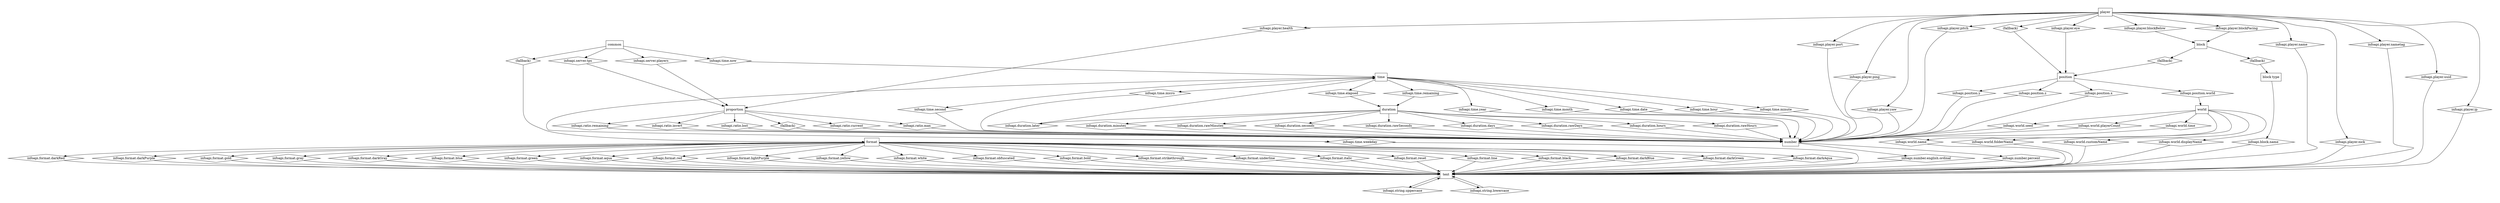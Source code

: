digraph InfoAPI_Defaults {
	graph [pad=0.5, nodesep=0.5];
	SOFe_InfoAPI_StringInfo [label = "text", shape = "box"]
	SOFe_InfoAPI_NumberInfo [label = "number", shape = "box"]
	SOFe_InfoAPI_RatioInfo [label = "proportion", shape = "box"]
	SOFe_InfoAPI_PositionInfo [label = "position", shape = "box"]
	SOFe_InfoAPI_WorldInfo [label = "world", shape = "box"]
	SOFe_InfoAPI_BlockTypeInfo [label = "block type", shape = "box"]
	SOFe_InfoAPI_BlockInfo [label = "block", shape = "box"]
	SOFe_InfoAPI_CommonInfo [label = "common", shape = "box"]
	SOFe_InfoAPI_TimeInfo [label = "time", shape = "box"]
	SOFe_InfoAPI_FormatInfo [label = "format", shape = "box"]
	SOFe_InfoAPI_PlayerInfo [label = "player", shape = "box"]
	SOFe_InfoAPI_DurationInfo [label = "duration", shape = "box"]
	_anon_edge_0 [label = "infoapi.string.uppercase", shape = "diamond"]
	SOFe_InfoAPI_StringInfo -> _anon_edge_0
	_anon_edge_0 -> SOFe_InfoAPI_StringInfo
	_anon_edge_1 [label = "infoapi.string.lowercase", shape = "diamond"]
	SOFe_InfoAPI_StringInfo -> _anon_edge_1
	_anon_edge_1 -> SOFe_InfoAPI_StringInfo
	_anon_edge_2 [label = "infoapi.number.english.ordinal", shape = "diamond"]
	SOFe_InfoAPI_NumberInfo -> _anon_edge_2
	_anon_edge_2 -> SOFe_InfoAPI_StringInfo
	_anon_edge_3 [label = "infoapi.number.percent", shape = "diamond"]
	SOFe_InfoAPI_NumberInfo -> _anon_edge_3
	_anon_edge_3 -> SOFe_InfoAPI_StringInfo
	_anon_edge_4 [label = "infoapi.ratio.current", shape = "diamond"]
	SOFe_InfoAPI_RatioInfo -> _anon_edge_4
	_anon_edge_4 -> SOFe_InfoAPI_NumberInfo
	_anon_edge_5 [label = "infoapi.ratio.max", shape = "diamond"]
	SOFe_InfoAPI_RatioInfo -> _anon_edge_5
	_anon_edge_5 -> SOFe_InfoAPI_NumberInfo
	_anon_edge_6 [label = "infoapi.ratio.remaining", shape = "diamond"]
	SOFe_InfoAPI_RatioInfo -> _anon_edge_6
	_anon_edge_6 -> SOFe_InfoAPI_NumberInfo
	_anon_edge_7 [label = "infoapi.ratio.invert", shape = "diamond"]
	SOFe_InfoAPI_RatioInfo -> _anon_edge_7
	_anon_edge_7 -> SOFe_InfoAPI_NumberInfo
	_anon_edge_8 [label = "infoapi.ratio.lost", shape = "diamond"]
	SOFe_InfoAPI_RatioInfo -> _anon_edge_8
	_anon_edge_8 -> SOFe_InfoAPI_NumberInfo
	_anon_edge_9 [label = "(fallback)", shape = "diamond"]
	SOFe_InfoAPI_RatioInfo -> _anon_edge_9
	_anon_edge_9 -> SOFe_InfoAPI_NumberInfo
	_anon_edge_10 [label = "infoapi.position.x", shape = "diamond"]
	SOFe_InfoAPI_PositionInfo -> _anon_edge_10
	_anon_edge_10 -> SOFe_InfoAPI_NumberInfo
	_anon_edge_11 [label = "infoapi.position.y", shape = "diamond"]
	SOFe_InfoAPI_PositionInfo -> _anon_edge_11
	_anon_edge_11 -> SOFe_InfoAPI_NumberInfo
	_anon_edge_12 [label = "infoapi.position.z", shape = "diamond"]
	SOFe_InfoAPI_PositionInfo -> _anon_edge_12
	_anon_edge_12 -> SOFe_InfoAPI_NumberInfo
	_anon_edge_13 [label = "infoapi.position.world", shape = "diamond"]
	SOFe_InfoAPI_PositionInfo -> _anon_edge_13
	_anon_edge_13 -> SOFe_InfoAPI_WorldInfo
	_anon_edge_14 [label = "infoapi.world.name", shape = "diamond"]
	SOFe_InfoAPI_WorldInfo -> _anon_edge_14
	_anon_edge_14 -> SOFe_InfoAPI_StringInfo
	_anon_edge_15 [label = "infoapi.world.folderName", shape = "diamond"]
	SOFe_InfoAPI_WorldInfo -> _anon_edge_15
	_anon_edge_15 -> SOFe_InfoAPI_StringInfo
	_anon_edge_16 [label = "infoapi.world.customName", shape = "diamond"]
	SOFe_InfoAPI_WorldInfo -> _anon_edge_16
	_anon_edge_16 -> SOFe_InfoAPI_StringInfo
	_anon_edge_17 [label = "infoapi.world.displayName", shape = "diamond"]
	SOFe_InfoAPI_WorldInfo -> _anon_edge_17
	_anon_edge_17 -> SOFe_InfoAPI_StringInfo
	_anon_edge_18 [label = "infoapi.world.time", shape = "diamond"]
	SOFe_InfoAPI_WorldInfo -> _anon_edge_18
	_anon_edge_18 -> SOFe_InfoAPI_NumberInfo
	_anon_edge_19 [label = "infoapi.world.seed", shape = "diamond"]
	SOFe_InfoAPI_WorldInfo -> _anon_edge_19
	_anon_edge_19 -> SOFe_InfoAPI_NumberInfo
	_anon_edge_20 [label = "infoapi.world.playerCount", shape = "diamond"]
	SOFe_InfoAPI_WorldInfo -> _anon_edge_20
	_anon_edge_20 -> SOFe_InfoAPI_NumberInfo
	_anon_edge_21 [label = "infoapi.block.name", shape = "diamond"]
	SOFe_InfoAPI_BlockTypeInfo -> _anon_edge_21
	_anon_edge_21 -> SOFe_InfoAPI_StringInfo
	_anon_edge_22 [label = "(fallback)", shape = "diamond"]
	SOFe_InfoAPI_BlockInfo -> _anon_edge_22
	_anon_edge_22 -> SOFe_InfoAPI_PositionInfo
	_anon_edge_23 [label = "(fallback)", shape = "diamond"]
	SOFe_InfoAPI_BlockInfo -> _anon_edge_23
	_anon_edge_23 -> SOFe_InfoAPI_BlockTypeInfo
	_anon_edge_24 [label = "infoapi.server.players", shape = "diamond"]
	SOFe_InfoAPI_CommonInfo -> _anon_edge_24
	_anon_edge_24 -> SOFe_InfoAPI_RatioInfo
	_anon_edge_25 [label = "infoapi.server.tps", shape = "diamond"]
	SOFe_InfoAPI_CommonInfo -> _anon_edge_25
	_anon_edge_25 -> SOFe_InfoAPI_RatioInfo
	_anon_edge_26 [label = "infoapi.time.now", shape = "diamond"]
	SOFe_InfoAPI_CommonInfo -> _anon_edge_26
	_anon_edge_26 -> SOFe_InfoAPI_TimeInfo
	_anon_edge_27 [label = "(fallback)", shape = "diamond"]
	SOFe_InfoAPI_CommonInfo -> _anon_edge_27
	_anon_edge_27 -> SOFe_InfoAPI_FormatInfo
	_anon_edge_28 [label = "infoapi.format.black", shape = "diamond"]
	SOFe_InfoAPI_FormatInfo -> _anon_edge_28
	_anon_edge_28 -> SOFe_InfoAPI_StringInfo
	_anon_edge_29 [label = "infoapi.format.darkBlue", shape = "diamond"]
	SOFe_InfoAPI_FormatInfo -> _anon_edge_29
	_anon_edge_29 -> SOFe_InfoAPI_StringInfo
	_anon_edge_30 [label = "infoapi.format.darkGreen", shape = "diamond"]
	SOFe_InfoAPI_FormatInfo -> _anon_edge_30
	_anon_edge_30 -> SOFe_InfoAPI_StringInfo
	_anon_edge_31 [label = "infoapi.format.darkAqua", shape = "diamond"]
	SOFe_InfoAPI_FormatInfo -> _anon_edge_31
	_anon_edge_31 -> SOFe_InfoAPI_StringInfo
	_anon_edge_32 [label = "infoapi.format.darkRed", shape = "diamond"]
	SOFe_InfoAPI_FormatInfo -> _anon_edge_32
	_anon_edge_32 -> SOFe_InfoAPI_StringInfo
	_anon_edge_33 [label = "infoapi.format.darkPurple", shape = "diamond"]
	SOFe_InfoAPI_FormatInfo -> _anon_edge_33
	_anon_edge_33 -> SOFe_InfoAPI_StringInfo
	_anon_edge_34 [label = "infoapi.format.gold", shape = "diamond"]
	SOFe_InfoAPI_FormatInfo -> _anon_edge_34
	_anon_edge_34 -> SOFe_InfoAPI_StringInfo
	_anon_edge_35 [label = "infoapi.format.gray", shape = "diamond"]
	SOFe_InfoAPI_FormatInfo -> _anon_edge_35
	_anon_edge_35 -> SOFe_InfoAPI_StringInfo
	_anon_edge_36 [label = "infoapi.format.darkGray", shape = "diamond"]
	SOFe_InfoAPI_FormatInfo -> _anon_edge_36
	_anon_edge_36 -> SOFe_InfoAPI_StringInfo
	_anon_edge_37 [label = "infoapi.format.blue", shape = "diamond"]
	SOFe_InfoAPI_FormatInfo -> _anon_edge_37
	_anon_edge_37 -> SOFe_InfoAPI_StringInfo
	_anon_edge_38 [label = "infoapi.format.green", shape = "diamond"]
	SOFe_InfoAPI_FormatInfo -> _anon_edge_38
	_anon_edge_38 -> SOFe_InfoAPI_StringInfo
	_anon_edge_39 [label = "infoapi.format.aqua", shape = "diamond"]
	SOFe_InfoAPI_FormatInfo -> _anon_edge_39
	_anon_edge_39 -> SOFe_InfoAPI_StringInfo
	_anon_edge_40 [label = "infoapi.format.red", shape = "diamond"]
	SOFe_InfoAPI_FormatInfo -> _anon_edge_40
	_anon_edge_40 -> SOFe_InfoAPI_StringInfo
	_anon_edge_41 [label = "infoapi.format.lightPurple", shape = "diamond"]
	SOFe_InfoAPI_FormatInfo -> _anon_edge_41
	_anon_edge_41 -> SOFe_InfoAPI_StringInfo
	_anon_edge_42 [label = "infoapi.format.yellow", shape = "diamond"]
	SOFe_InfoAPI_FormatInfo -> _anon_edge_42
	_anon_edge_42 -> SOFe_InfoAPI_StringInfo
	_anon_edge_43 [label = "infoapi.format.white", shape = "diamond"]
	SOFe_InfoAPI_FormatInfo -> _anon_edge_43
	_anon_edge_43 -> SOFe_InfoAPI_StringInfo
	_anon_edge_44 [label = "infoapi.format.obfuscated", shape = "diamond"]
	SOFe_InfoAPI_FormatInfo -> _anon_edge_44
	_anon_edge_44 -> SOFe_InfoAPI_StringInfo
	_anon_edge_45 [label = "infoapi.format.bold", shape = "diamond"]
	SOFe_InfoAPI_FormatInfo -> _anon_edge_45
	_anon_edge_45 -> SOFe_InfoAPI_StringInfo
	_anon_edge_46 [label = "infoapi.format.strikethrough", shape = "diamond"]
	SOFe_InfoAPI_FormatInfo -> _anon_edge_46
	_anon_edge_46 -> SOFe_InfoAPI_StringInfo
	_anon_edge_47 [label = "infoapi.format.underline", shape = "diamond"]
	SOFe_InfoAPI_FormatInfo -> _anon_edge_47
	_anon_edge_47 -> SOFe_InfoAPI_StringInfo
	_anon_edge_48 [label = "infoapi.format.italic", shape = "diamond"]
	SOFe_InfoAPI_FormatInfo -> _anon_edge_48
	_anon_edge_48 -> SOFe_InfoAPI_StringInfo
	_anon_edge_49 [label = "infoapi.format.reset", shape = "diamond"]
	SOFe_InfoAPI_FormatInfo -> _anon_edge_49
	_anon_edge_49 -> SOFe_InfoAPI_StringInfo
	_anon_edge_50 [label = "infoapi.format.line", shape = "diamond"]
	SOFe_InfoAPI_FormatInfo -> _anon_edge_50
	_anon_edge_50 -> SOFe_InfoAPI_StringInfo
	_anon_edge_51 [label = "infoapi.player.name", shape = "diamond"]
	SOFe_InfoAPI_PlayerInfo -> _anon_edge_51
	_anon_edge_51 -> SOFe_InfoAPI_StringInfo
	_anon_edge_52 [label = "infoapi.player.nick", shape = "diamond"]
	SOFe_InfoAPI_PlayerInfo -> _anon_edge_52
	_anon_edge_52 -> SOFe_InfoAPI_StringInfo
	_anon_edge_53 [label = "infoapi.player.nametag", shape = "diamond"]
	SOFe_InfoAPI_PlayerInfo -> _anon_edge_53
	_anon_edge_53 -> SOFe_InfoAPI_StringInfo
	_anon_edge_54 [label = "infoapi.player.uuid", shape = "diamond"]
	SOFe_InfoAPI_PlayerInfo -> _anon_edge_54
	_anon_edge_54 -> SOFe_InfoAPI_StringInfo
	_anon_edge_55 [label = "infoapi.player.ip", shape = "diamond"]
	SOFe_InfoAPI_PlayerInfo -> _anon_edge_55
	_anon_edge_55 -> SOFe_InfoAPI_StringInfo
	_anon_edge_56 [label = "infoapi.player.port", shape = "diamond"]
	SOFe_InfoAPI_PlayerInfo -> _anon_edge_56
	_anon_edge_56 -> SOFe_InfoAPI_NumberInfo
	_anon_edge_57 [label = "infoapi.player.ping", shape = "diamond"]
	SOFe_InfoAPI_PlayerInfo -> _anon_edge_57
	_anon_edge_57 -> SOFe_InfoAPI_NumberInfo
	_anon_edge_58 [label = "infoapi.player.yaw", shape = "diamond"]
	SOFe_InfoAPI_PlayerInfo -> _anon_edge_58
	_anon_edge_58 -> SOFe_InfoAPI_NumberInfo
	_anon_edge_59 [label = "infoapi.player.pitch", shape = "diamond"]
	SOFe_InfoAPI_PlayerInfo -> _anon_edge_59
	_anon_edge_59 -> SOFe_InfoAPI_NumberInfo
	_anon_edge_60 [label = "infoapi.player.health", shape = "diamond"]
	SOFe_InfoAPI_PlayerInfo -> _anon_edge_60
	_anon_edge_60 -> SOFe_InfoAPI_RatioInfo
	_anon_edge_61 [label = "infoapi.player.eye", shape = "diamond"]
	SOFe_InfoAPI_PlayerInfo -> _anon_edge_61
	_anon_edge_61 -> SOFe_InfoAPI_PositionInfo
	_anon_edge_62 [label = "(fallback)", shape = "diamond"]
	SOFe_InfoAPI_PlayerInfo -> _anon_edge_62
	_anon_edge_62 -> SOFe_InfoAPI_PositionInfo
	_anon_edge_63 [label = "infoapi.player.blockBelow", shape = "diamond"]
	SOFe_InfoAPI_PlayerInfo -> _anon_edge_63
	_anon_edge_63 -> SOFe_InfoAPI_BlockInfo
	_anon_edge_64 [label = "infoapi.player.blockFacing", shape = "diamond"]
	SOFe_InfoAPI_PlayerInfo -> _anon_edge_64
	_anon_edge_64 -> SOFe_InfoAPI_BlockInfo
	_anon_edge_65 [label = "infoapi.time.year", shape = "diamond"]
	SOFe_InfoAPI_TimeInfo -> _anon_edge_65
	_anon_edge_65 -> SOFe_InfoAPI_NumberInfo
	_anon_edge_66 [label = "infoapi.time.month", shape = "diamond"]
	SOFe_InfoAPI_TimeInfo -> _anon_edge_66
	_anon_edge_66 -> SOFe_InfoAPI_NumberInfo
	_anon_edge_67 [label = "infoapi.time.date", shape = "diamond"]
	SOFe_InfoAPI_TimeInfo -> _anon_edge_67
	_anon_edge_67 -> SOFe_InfoAPI_NumberInfo
	_anon_edge_68 [label = "infoapi.time.hour", shape = "diamond"]
	SOFe_InfoAPI_TimeInfo -> _anon_edge_68
	_anon_edge_68 -> SOFe_InfoAPI_NumberInfo
	_anon_edge_69 [label = "infoapi.time.minute", shape = "diamond"]
	SOFe_InfoAPI_TimeInfo -> _anon_edge_69
	_anon_edge_69 -> SOFe_InfoAPI_NumberInfo
	_anon_edge_70 [label = "infoapi.time.second", shape = "diamond"]
	SOFe_InfoAPI_TimeInfo -> _anon_edge_70
	_anon_edge_70 -> SOFe_InfoAPI_NumberInfo
	_anon_edge_71 [label = "infoapi.time.micro", shape = "diamond"]
	SOFe_InfoAPI_TimeInfo -> _anon_edge_71
	_anon_edge_71 -> SOFe_InfoAPI_NumberInfo
	_anon_edge_72 [label = "infoapi.time.weekday", shape = "diamond"]
	SOFe_InfoAPI_TimeInfo -> _anon_edge_72
	_anon_edge_72 -> SOFe_InfoAPI_StringInfo
	_anon_edge_73 [label = "infoapi.time.elapsed", shape = "diamond"]
	SOFe_InfoAPI_TimeInfo -> _anon_edge_73
	_anon_edge_73 -> SOFe_InfoAPI_DurationInfo
	_anon_edge_74 [label = "infoapi.time.remaining", shape = "diamond"]
	SOFe_InfoAPI_TimeInfo -> _anon_edge_74
	_anon_edge_74 -> SOFe_InfoAPI_DurationInfo
	_anon_edge_75 [label = "infoapi.duration.days", shape = "diamond"]
	SOFe_InfoAPI_DurationInfo -> _anon_edge_75
	_anon_edge_75 -> SOFe_InfoAPI_NumberInfo
	_anon_edge_76 [label = "infoapi.duration.rawDays", shape = "diamond"]
	SOFe_InfoAPI_DurationInfo -> _anon_edge_76
	_anon_edge_76 -> SOFe_InfoAPI_NumberInfo
	_anon_edge_77 [label = "infoapi.duration.hours", shape = "diamond"]
	SOFe_InfoAPI_DurationInfo -> _anon_edge_77
	_anon_edge_77 -> SOFe_InfoAPI_NumberInfo
	_anon_edge_78 [label = "infoapi.duration.rawHours", shape = "diamond"]
	SOFe_InfoAPI_DurationInfo -> _anon_edge_78
	_anon_edge_78 -> SOFe_InfoAPI_NumberInfo
	_anon_edge_79 [label = "infoapi.duration.minutes", shape = "diamond"]
	SOFe_InfoAPI_DurationInfo -> _anon_edge_79
	_anon_edge_79 -> SOFe_InfoAPI_NumberInfo
	_anon_edge_80 [label = "infoapi.duration.rawMinutes", shape = "diamond"]
	SOFe_InfoAPI_DurationInfo -> _anon_edge_80
	_anon_edge_80 -> SOFe_InfoAPI_NumberInfo
	_anon_edge_81 [label = "infoapi.duration.seconds", shape = "diamond"]
	SOFe_InfoAPI_DurationInfo -> _anon_edge_81
	_anon_edge_81 -> SOFe_InfoAPI_NumberInfo
	_anon_edge_82 [label = "infoapi.duration.rawSeconds", shape = "diamond"]
	SOFe_InfoAPI_DurationInfo -> _anon_edge_82
	_anon_edge_82 -> SOFe_InfoAPI_NumberInfo
	_anon_edge_83 [label = "infoapi.duration.later", shape = "diamond"]
	SOFe_InfoAPI_DurationInfo -> _anon_edge_83
	_anon_edge_83 -> SOFe_InfoAPI_TimeInfo
}
